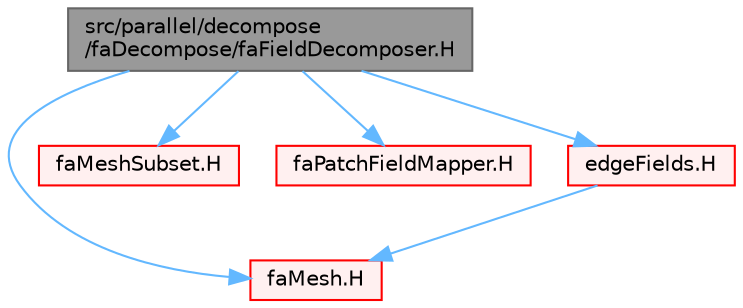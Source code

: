 digraph "src/parallel/decompose/faDecompose/faFieldDecomposer.H"
{
 // LATEX_PDF_SIZE
  bgcolor="transparent";
  edge [fontname=Helvetica,fontsize=10,labelfontname=Helvetica,labelfontsize=10];
  node [fontname=Helvetica,fontsize=10,shape=box,height=0.2,width=0.4];
  Node1 [id="Node000001",label="src/parallel/decompose\l/faDecompose/faFieldDecomposer.H",height=0.2,width=0.4,color="gray40", fillcolor="grey60", style="filled", fontcolor="black",tooltip=" "];
  Node1 -> Node2 [id="edge1_Node000001_Node000002",color="steelblue1",style="solid",tooltip=" "];
  Node2 [id="Node000002",label="faMesh.H",height=0.2,width=0.4,color="red", fillcolor="#FFF0F0", style="filled",URL="$faMesh_8H.html",tooltip=" "];
  Node1 -> Node351 [id="edge2_Node000001_Node000351",color="steelblue1",style="solid",tooltip=" "];
  Node351 [id="Node000351",label="faMeshSubset.H",height=0.2,width=0.4,color="red", fillcolor="#FFF0F0", style="filled",URL="$faMeshSubset_8H.html",tooltip=" "];
  Node1 -> Node374 [id="edge3_Node000001_Node000374",color="steelblue1",style="solid",tooltip=" "];
  Node374 [id="Node000374",label="faPatchFieldMapper.H",height=0.2,width=0.4,color="red", fillcolor="#FFF0F0", style="filled",URL="$faPatchFieldMapper_8H.html",tooltip=" "];
  Node1 -> Node375 [id="edge4_Node000001_Node000375",color="steelblue1",style="solid",tooltip=" "];
  Node375 [id="Node000375",label="edgeFields.H",height=0.2,width=0.4,color="red", fillcolor="#FFF0F0", style="filled",URL="$edgeFields_8H.html",tooltip=" "];
  Node375 -> Node2 [id="edge5_Node000375_Node000002",color="steelblue1",style="solid",tooltip=" "];
}
